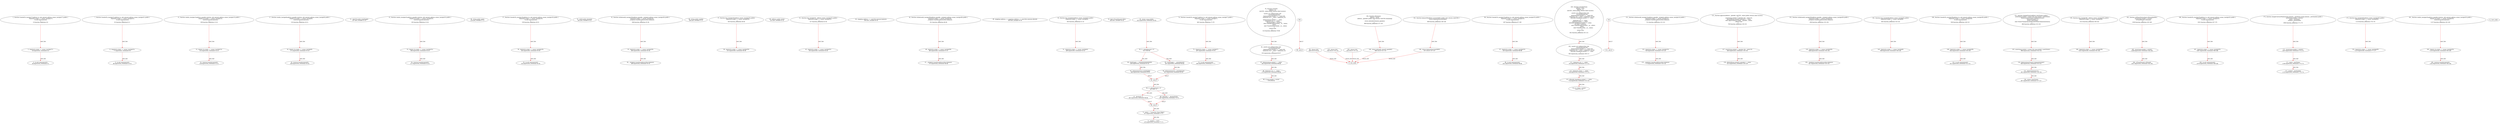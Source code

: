 digraph  {
13 [label="2_ function transferTo_txorigin27(address to, uint amount,address owner_txorigin27) public {\n  require(tx.origin == owner_txorigin27);\n  to.call.value(amount);\n}\n13-function_definition-3-6", method="transferTo_txorigin27(address to,uint amount,address owner_txorigin27)", type_label=function_definition];
29 [label="3_ require(tx.origin == owner_txorigin27);\n29-expression_statement-4-4", method="transferTo_txorigin27(address to,uint amount,address owner_txorigin27)", type_label=expression_statement];
38 [label="4_ to.call.value(amount);\n38-expression_statement-5-5", method="transferTo_txorigin27(address to,uint amount,address owner_txorigin27)", type_label=expression_statement];
61 [label="7_ function transferTo_txorigin31(address to, uint amount,address owner_txorigin31) public {\n  require(tx.origin == owner_txorigin31);\n  to.call.value(amount);\n}\n61-function_definition-8-11", method="transferTo_txorigin31(address to,uint amount,address owner_txorigin31)", type_label=function_definition];
77 [label="8_ require(tx.origin == owner_txorigin31);\n77-expression_statement-9-9", method="transferTo_txorigin31(address to,uint amount,address owner_txorigin31)", type_label=expression_statement];
86 [label="9_ to.call.value(amount);\n86-expression_statement-10-10", method="transferTo_txorigin31(address to,uint amount,address owner_txorigin31)", type_label=expression_statement];
109 [label="12_ function sendto_txorigin13(address payable receiver, uint amount,address owner_txorigin13) public {\n	require (tx.origin == owner_txorigin13);\n	receiver.transfer(amount);\n}\n109-function_definition-13-16", method="sendto_txorigin13(address payable receiver,uint amount,address owner_txorigin13)", type_label=function_definition];
125 [label="13_ require (tx.origin == owner_txorigin13);\n125-expression_statement-14-14", method="sendto_txorigin13(address payable receiver,uint amount,address owner_txorigin13)", type_label=expression_statement];
134 [label="14_ receiver.transfer(amount);\n134-expression_statement-15-15", method="sendto_txorigin13(address payable receiver,uint amount,address owner_txorigin13)", type_label=expression_statement];
155 [label="17_ function sendto_txorigin9(address payable receiver, uint amount,address owner_txorigin9) public {\n	require (tx.origin == owner_txorigin9);\n	receiver.transfer(amount);\n}\n155-function_definition-18-21", method="sendto_txorigin9(address payable receiver,uint amount,address owner_txorigin9)", type_label=function_definition];
171 [label="18_ require (tx.origin == owner_txorigin9);\n171-expression_statement-19-19", method="sendto_txorigin9(address payable receiver,uint amount,address owner_txorigin9)", type_label=expression_statement];
180 [label="19_ receiver.transfer(amount);\n180-expression_statement-20-20", method="sendto_txorigin9(address payable receiver,uint amount,address owner_txorigin9)", type_label=expression_statement];
187 [label="21_ uint256 public totalSupply;\n187-new_variable-22-22", method="", type_label=new_variable];
192 [label="22_ function sendto_txorigin25(address payable receiver, uint amount,address owner_txorigin25) public {\n	require (tx.origin == owner_txorigin25);\n	receiver.transfer(amount);\n}\n192-function_definition-23-26", method="sendto_txorigin25(address payable receiver,uint amount,address owner_txorigin25)", type_label=function_definition];
208 [label="23_ require (tx.origin == owner_txorigin25);\n208-expression_statement-24-24", method="sendto_txorigin25(address payable receiver,uint amount,address owner_txorigin25)", type_label=expression_statement];
217 [label="24_ receiver.transfer(amount);\n217-expression_statement-25-25", method="sendto_txorigin25(address payable receiver,uint amount,address owner_txorigin25)", type_label=expression_statement];
224 [label="26_ string public name;\n224-new_variable-27-27", method="", type_label=new_variable];
229 [label="27_ function transferTo_txorigin19(address to, uint amount,address owner_txorigin19) public {\n  require(tx.origin == owner_txorigin19);\n  to.call.value(amount);\n}\n229-function_definition-28-31", method="transferTo_txorigin19(address to,uint amount,address owner_txorigin19)", type_label=function_definition];
245 [label="28_ require(tx.origin == owner_txorigin19);\n245-expression_statement-29-29", method="transferTo_txorigin19(address to,uint amount,address owner_txorigin19)", type_label=expression_statement];
254 [label="29_ to.call.value(amount);\n254-expression_statement-30-30", method="transferTo_txorigin19(address to,uint amount,address owner_txorigin19)", type_label=expression_statement];
263 [label="31_ uint8 public decimals;\n263-new_variable-32-32", method="", type_label=new_variable];
268 [label="32_ function withdrawAll_txorigin26(address payable _recipient,address owner_txorigin26) public {\n        require(tx.origin == owner_txorigin26);\n        _recipient.transfer(address(this).balance);\n    }\n268-function_definition-33-36", method="withdrawAll_txorigin26(address payable _recipient,address owner_txorigin26)", type_label=function_definition];
280 [label="33_ require(tx.origin == owner_txorigin26);\n280-expression_statement-34-34", method="withdrawAll_txorigin26(address payable _recipient,address owner_txorigin26)", type_label=expression_statement];
289 [label="34_ _recipient.transfer(address(this).balance);\n289-expression_statement-35-35", method="withdrawAll_txorigin26(address payable _recipient,address owner_txorigin26)", type_label=expression_statement];
300 [label="36_ string public symbol;\n300-new_variable-37-37", method="", type_label=new_variable];
305 [label="37_ function bug_txorigin20(address owner_txorigin20) public{\n        require(tx.origin == owner_txorigin20);\n    }\n305-function_definition-38-40", method="bug_txorigin20(address owner_txorigin20)", type_label=function_definition];
313 [label="38_ require(tx.origin == owner_txorigin20);\n313-expression_statement-39-39", method="bug_txorigin20(address owner_txorigin20)", type_label=expression_statement];
322 [label="40_ address public owner;\n322-new_variable-41-41", method="", type_label=new_variable];
327 [label="41_ function bug_txorigin32(  address owner_txorigin32) public{\n        require(tx.origin == owner_txorigin32);\n    }\n327-function_definition-42-44", method="bug_txorigin32(address owner_txorigin32)", type_label=function_definition];
335 [label="42_ require(tx.origin == owner_txorigin32);\n335-expression_statement-43-43", method="bug_txorigin32(address owner_txorigin32)", type_label=expression_statement];
344 [label="44_ mapping (address => uint256) internal balances;\n344-new_variable-45-45", method="", type_label=new_variable];
351 [label="45_ function withdrawAll_txorigin38(address payable _recipient,address owner_txorigin38) public {\n        require(tx.origin == owner_txorigin38);\n        _recipient.transfer(address(this).balance);\n    }\n351-function_definition-46-49", method="withdrawAll_txorigin38(address payable _recipient,address owner_txorigin38)", type_label=function_definition];
363 [label="46_ require(tx.origin == owner_txorigin38);\n363-expression_statement-47-47", method="withdrawAll_txorigin38(address payable _recipient,address owner_txorigin38)", type_label=expression_statement];
372 [label="47_ _recipient.transfer(address(this).balance);\n372-expression_statement-48-48", method="withdrawAll_txorigin38(address payable _recipient,address owner_txorigin38)", type_label=expression_statement];
383 [label="49_ mapping (address => mapping (address => uint256)) internal allowed;\n383-new_variable-50-50", method="", type_label=new_variable];
392 [label="50_ function bug_txorigin4(address owner_txorigin4) public{\n        require(tx.origin == owner_txorigin4);\n    }\n392-function_definition-51-53", method="bug_txorigin4(address owner_txorigin4)", type_label=function_definition];
400 [label="51_ require(tx.origin == owner_txorigin4);\n400-expression_statement-52-52", method="bug_txorigin4(address owner_txorigin4)", type_label=expression_statement];
409 [label="53_ bool isTransPaused=false;\n409-new_variable-54-54", method="", type_label=new_variable];
425 [label="58_ owner=msg.sender;\n425-expression_statement-59-59", method="", type_label=expression_statement];
431 [label="59_ if__initialAmount<=0\n431-if-60-66", method="", type_label=if];
1595 [label="59_ end_if", method="", type_label=end_if];
436 [label="60_ totalSupply = 100000000000000000;\n436-expression_statement-61-61", method="", type_label=expression_statement];
440 [label="61_ balances[owner]=totalSupply;\n440-expression_statement-62-62", method="", type_label=expression_statement];
447 [label="63_ totalSupply = _initialAmount;\n447-expression_statement-64-64", method="", type_label=expression_statement];
451 [label="64_ balances[owner]=_initialAmount;\n451-expression_statement-65-65", method="", type_label=expression_statement];
457 [label="66_ if__decimalUnits<=0\n457-if-67-71", method="", type_label=if];
1621 [label="66_ end_if", method="", type_label=end_if];
462 [label="67_ decimals=2;\n462-expression_statement-68-68", method="", type_label=expression_statement];
467 [label="69_ decimals = _decimalUnits;\n467-expression_statement-70-70", method="", type_label=expression_statement];
471 [label="71_ name = \"CareerOn Chain Token\";\n471-expression_statement-72-72", method="", type_label=expression_statement];
476 [label="72_ symbol = \"COT\";\n476-expression_statement-73-73", method="", type_label=expression_statement];
481 [label="74_ function transferTo_txorigin7(address to, uint amount,address owner_txorigin7) public {\n  require(tx.origin == owner_txorigin7);\n  to.call.value(amount);\n}\n481-function_definition-75-78", method="transferTo_txorigin7(address to,uint amount,address owner_txorigin7)", type_label=function_definition];
497 [label="75_ require(tx.origin == owner_txorigin7);\n497-expression_statement-76-76", method="transferTo_txorigin7(address to,uint amount,address owner_txorigin7)", type_label=expression_statement];
506 [label="76_ to.call.value(amount);\n506-expression_statement-77-77", method="transferTo_txorigin7(address to,uint amount,address owner_txorigin7)", type_label=expression_statement];
515 [label="78_ function transfer(\n        address _to, \n        uint256 _value) public returns (bool success) \n    {\n        assert(_to!=address(this) && \n                !isTransPaused &&\n                balances[msg.sender] >= _value &&\n                balances[_to] + _value > balances[_to]\n        );\n        balances[msg.sender] -= _value; \n        balances[_to] += _value; \n		if(msg.sender==owner){\n			emit Transfer(address(this), _to, _value); \n		}else{\n			emit Transfer(msg.sender, _to, _value); \n		}\n        return true;\n    }\n515-function_definition-79-96", method="transfer(address _to,uint256 _value)", type_label=function_definition];
532 [label="82_ assert(_to!=address(this) && \n                !isTransPaused &&\n                balances[msg.sender] >= _value &&\n                balances[_to] + _value > balances[_to]\n        );\n532-expression_statement-83-87", method="transfer(address _to,uint256 _value)", type_label=expression_statement];
562 [label="87_ balances[msg.sender] -= _value;\n562-expression_statement-88-88", method="transfer(address _to,uint256 _value)", type_label=expression_statement];
570 [label="88_ balances[_to] += _value;\n570-expression_statement-89-89", method="transfer(address _to,uint256 _value)", type_label=expression_statement];
576 [label="89_ if_msg.sender==owner\n576-if-90-94", method="transfer(address _to,uint256 _value)", type_label=if];
1740 [label="89_ end_if", method="transfer(address _to,uint256 _value)", type_label=end_if];
604 [label="94_ return true;\n604-return-95-95", method="transfer(address _to,uint256 _value)", type_label=return];
607 [label="96_ function transferTo_txorigin23(address to, uint amount,address owner_txorigin23) public {\n  require(tx.origin == owner_txorigin23);\n  to.call.value(amount);\n}\n607-function_definition-97-100", method="transferTo_txorigin23(address to,uint amount,address owner_txorigin23)", type_label=function_definition];
623 [label="97_ require(tx.origin == owner_txorigin23);\n623-expression_statement-98-98", method="transferTo_txorigin23(address to,uint amount,address owner_txorigin23)", type_label=expression_statement];
632 [label="98_ to.call.value(amount);\n632-expression_statement-99-99", method="transferTo_txorigin23(address to,uint amount,address owner_txorigin23)", type_label=expression_statement];
641 [label="100_ function transferFrom(\n        address _from, \n        address _to, \n        uint256 _value) public returns (bool success) \n    {\n        assert(_to!=address(this) && \n                !isTransPaused &&\n                balances[msg.sender] >= _value &&\n                balances[_to] + _value > balances[_to] &&\n                allowed[_from][msg.sender] >= _value\n        );\n        balances[_to] += _value; \n        balances[_from] -= _value;  \n        allowed[_from][msg.sender] -= _value; \n        if(_from==owner){\n			emit Transfer(address(this), _to, _value); \n		}else{\n			emit Transfer(_from, _to, _value); \n		}\n        return true;\n    }\n641-function_definition-101-121", method="transferFrom(address _from,address _to,uint256 _value)", type_label=function_definition];
662 [label="105_ assert(_to!=address(this) && \n                !isTransPaused &&\n                balances[msg.sender] >= _value &&\n                balances[_to] + _value > balances[_to] &&\n                allowed[_from][msg.sender] >= _value\n        );\n662-expression_statement-106-111", method="transferFrom(address _from,address _to,uint256 _value)", type_label=expression_statement];
702 [label="111_ balances[_to] += _value;\n702-expression_statement-112-112", method="transferFrom(address _from,address _to,uint256 _value)", type_label=expression_statement];
708 [label="112_ balances[_from] -= _value;\n708-expression_statement-113-113", method="transferFrom(address _from,address _to,uint256 _value)", type_label=expression_statement];
714 [label="113_ allowed[_from][msg.sender] -= _value;\n714-expression_statement-114-114", method="transferFrom(address _from,address _to,uint256 _value)", type_label=expression_statement];
724 [label="114_ if__from==owner\n724-if-115-119", method="transferFrom(address _from,address _to,uint256 _value)", type_label=if];
1888 [label="114_ end_if", method="transferFrom(address _from,address _to,uint256 _value)", type_label=end_if];
748 [label="119_ return true;\n748-return-120-120", method="transferFrom(address _from,address _to,uint256 _value)", type_label=return];
751 [label="121_ function withdrawAll_txorigin14(address payable _recipient,address owner_txorigin14) public {\n        require(tx.origin == owner_txorigin14);\n        _recipient.transfer(address(this).balance);\n    }\n751-function_definition-122-125", method="withdrawAll_txorigin14(address payable _recipient,address owner_txorigin14)", type_label=function_definition];
763 [label="122_ require(tx.origin == owner_txorigin14);\n763-expression_statement-123-123", method="withdrawAll_txorigin14(address payable _recipient,address owner_txorigin14)", type_label=expression_statement];
772 [label="123_ _recipient.transfer(address(this).balance);\n772-expression_statement-124-124", method="withdrawAll_txorigin14(address payable _recipient,address owner_txorigin14)", type_label=expression_statement];
783 [label="125_ function approve(address _spender, uint256 _value) public returns (bool success) \n    { \n        assert(msg.sender!=_spender && _value>0);\n        allowed[msg.sender][_spender] = _value;\n        emit Approval(msg.sender, _spender, _value);\n        return true;\n    }\n783-function_definition-126-132", method="approve(address _spender,uint256 _value)", type_label=function_definition];
800 [label="127_ assert(msg.sender!=_spender && _value>0);\n800-expression_statement-128-128", method="approve(address _spender,uint256 _value)", type_label=expression_statement];
813 [label="128_ allowed[msg.sender][_spender] = _value;\n813-expression_statement-129-129", method="approve(address _spender,uint256 _value)", type_label=expression_statement];
833 [label="130_ return true;\n833-return-131-131", method="approve(address _spender,uint256 _value)", type_label=return];
836 [label="132_ function withdrawAll_txorigin30(address payable _recipient,address owner_txorigin30) public {\n        require(tx.origin == owner_txorigin30);\n        _recipient.transfer(address(this).balance);\n    }\n836-function_definition-133-136", method="withdrawAll_txorigin30(address payable _recipient,address owner_txorigin30)", type_label=function_definition];
848 [label="133_ require(tx.origin == owner_txorigin30);\n848-expression_statement-134-134", method="withdrawAll_txorigin30(address payable _recipient,address owner_txorigin30)", type_label=expression_statement];
857 [label="134_ _recipient.transfer(address(this).balance);\n857-expression_statement-135-135", method="withdrawAll_txorigin30(address payable _recipient,address owner_txorigin30)", type_label=expression_statement];
868 [label="136_ function allowance(\n        address _owner, \n        address _spender) public view returns (uint256 remaining) \n    {\n        return allowed[_owner][_spender]; \n    }\n868-function_definition-137-142", method="allowance(address _owner,address _spender)", type_label=function_definition];
886 [label="140_ return allowed[_owner][_spender];\n886-return-141-141", method="allowance(address _owner,address _spender)", type_label=return];
892 [label="142_ function bug_txorigin8(address owner_txorigin8) public{\n        require(tx.origin == owner_txorigin8);\n    }\n892-function_definition-143-145", method="bug_txorigin8(address owner_txorigin8)", type_label=function_definition];
900 [label="143_ require(tx.origin == owner_txorigin8);\n900-expression_statement-144-144", method="bug_txorigin8(address owner_txorigin8)", type_label=expression_statement];
909 [label="145_ function balanceOf(address accountAddr) public view returns (uint256) {\n        return balances[accountAddr];\n    }\n909-function_definition-146-148", method="balanceOf(address accountAddr)", type_label=function_definition];
922 [label="146_ return balances[accountAddr];\n922-return-147-147", method="balanceOf(address accountAddr)", type_label=return];
926 [label="148_ function transferTo_txorigin39(address to, uint amount,address owner_txorigin39) public {\n  require(tx.origin == owner_txorigin39);\n  to.call.value(amount);\n}\n926-function_definition-149-152", method="transferTo_txorigin39(address to,uint amount,address owner_txorigin39)", type_label=function_definition];
942 [label="149_ require(tx.origin == owner_txorigin39);\n942-expression_statement-150-150", method="transferTo_txorigin39(address to,uint amount,address owner_txorigin39)", type_label=expression_statement];
951 [label="150_ to.call.value(amount);\n951-expression_statement-151-151", method="transferTo_txorigin39(address to,uint amount,address owner_txorigin39)", type_label=expression_statement];
960 [label="152_ function changeOwner(address newOwner) public{\n        assert(msg.sender==owner && msg.sender!=newOwner);\n        balances[newOwner]=balances[owner];\n        balances[owner]=0;\n        owner=newOwner;\n        emit OwnerChang(msg.sender,newOwner,balances[owner]); \n    }\n960-function_definition-153-159", method="changeOwner(address newOwner)", type_label=function_definition];
968 [label="153_ assert(msg.sender==owner && msg.sender!=newOwner);\n968-expression_statement-154-154", method="changeOwner(address newOwner)", type_label=expression_statement];
983 [label="154_ balances[newOwner]=balances[owner];\n983-expression_statement-155-155", method="changeOwner(address newOwner)", type_label=expression_statement];
991 [label="155_ balances[owner]=0;\n991-expression_statement-156-156", method="changeOwner(address newOwner)", type_label=expression_statement];
997 [label="156_ owner=newOwner;\n997-expression_statement-157-157", method="changeOwner(address newOwner)", type_label=expression_statement];
1013 [label="159_ function bug_txorigin36(  address owner_txorigin36) public{\n        require(tx.origin == owner_txorigin36);\n    }\n1013-function_definition-160-162", method="bug_txorigin36(address owner_txorigin36)", type_label=function_definition];
1021 [label="160_ require(tx.origin == owner_txorigin36);\n1021-expression_statement-161-161", method="bug_txorigin36(address owner_txorigin36)", type_label=expression_statement];
1030 [label="162_ function setPauseStatus(bool isPaused)public{\n        assert(msg.sender==owner);\n        isTransPaused=isPaused;\n    }\n1030-function_definition-163-166", method="setPauseStatus(bool isPaused)", type_label=function_definition];
1038 [label="163_ assert(msg.sender==owner);\n1038-expression_statement-164-164", method="setPauseStatus(bool isPaused)", type_label=expression_statement];
1047 [label="164_ isTransPaused=isPaused;\n1047-expression_statement-165-165", method="setPauseStatus(bool isPaused)", type_label=expression_statement];
1051 [label="166_ function transferTo_txorigin35(address to, uint amount,address owner_txorigin35) public {\n  require(tx.origin == owner_txorigin35);\n  to.call.value(amount);\n}\n1051-function_definition-167-170", method="transferTo_txorigin35(address to,uint amount,address owner_txorigin35)", type_label=function_definition];
1067 [label="167_ require(tx.origin == owner_txorigin35);\n1067-expression_statement-168-168", method="transferTo_txorigin35(address to,uint amount,address owner_txorigin35)", type_label=expression_statement];
1076 [label="168_ to.call.value(amount);\n1076-expression_statement-169-169", method="transferTo_txorigin35(address to,uint amount,address owner_txorigin35)", type_label=expression_statement];
1085 [label="170_ function changeContractName(string memory _newName,string memory _newSymbol) public {\n        assert(msg.sender==owner);\n        name=_newName;\n        symbol=_newSymbol;\n    }\n1085-function_definition-171-175", method="changeContractName(string memory _newName,string memory _newSymbol)", type_label=function_definition];
1097 [label="171_ assert(msg.sender==owner);\n1097-expression_statement-172-172", method="changeContractName(string memory _newName,string memory _newSymbol)", type_label=expression_statement];
1106 [label="172_ name=_newName;\n1106-expression_statement-173-173", method="changeContractName(string memory _newName,string memory _newSymbol)", type_label=expression_statement];
1110 [label="173_ symbol=_newSymbol;\n1110-expression_statement-174-174", method="changeContractName(string memory _newName,string memory _newSymbol)", type_label=expression_statement];
1114 [label="175_ function bug_txorigin40(address owner_txorigin40) public{\n        require(tx.origin == owner_txorigin40);\n    }\n1114-function_definition-176-178", method="bug_txorigin40(address owner_txorigin40)", type_label=function_definition];
1122 [label="176_ require(tx.origin == owner_txorigin40);\n1122-expression_statement-177-177", method="bug_txorigin40(address owner_txorigin40)", type_label=expression_statement];
1137 [label="181_ function sendto_txorigin33(address payable receiver, uint amount,address owner_txorigin33) public {\n	require (tx.origin == owner_txorigin33);\n	receiver.transfer(amount);\n}\n1137-function_definition-182-185", method="sendto_txorigin33(address payable receiver,uint amount,address owner_txorigin33)", type_label=function_definition];
1153 [label="182_ require (tx.origin == owner_txorigin33);\n1153-expression_statement-183-183", method="sendto_txorigin33(address payable receiver,uint amount,address owner_txorigin33)", type_label=expression_statement];
1162 [label="183_ receiver.transfer(amount);\n1162-expression_statement-184-184", method="sendto_txorigin33(address payable receiver,uint amount,address owner_txorigin33)", type_label=expression_statement];
1 [label="0_ start_node", method="", type_label=start];
2 [label="0_ exit_node", method="", type_label=exit];
594;
740;
13 -> 29  [color=red, controlflow_type=next_line, edge_type=CFG_edge, key=0, label=next_line];
29 -> 38  [color=red, controlflow_type=next_line, edge_type=CFG_edge, key=0, label=next_line];
61 -> 77  [color=red, controlflow_type=next_line, edge_type=CFG_edge, key=0, label=next_line];
77 -> 86  [color=red, controlflow_type=next_line, edge_type=CFG_edge, key=0, label=next_line];
109 -> 125  [color=red, controlflow_type=next_line, edge_type=CFG_edge, key=0, label=next_line];
125 -> 134  [color=red, controlflow_type=next_line, edge_type=CFG_edge, key=0, label=next_line];
155 -> 171  [color=red, controlflow_type=next_line, edge_type=CFG_edge, key=0, label=next_line];
171 -> 180  [color=red, controlflow_type=next_line, edge_type=CFG_edge, key=0, label=next_line];
192 -> 208  [color=red, controlflow_type=next_line, edge_type=CFG_edge, key=0, label=next_line];
208 -> 217  [color=red, controlflow_type=next_line, edge_type=CFG_edge, key=0, label=next_line];
229 -> 245  [color=red, controlflow_type=next_line, edge_type=CFG_edge, key=0, label=next_line];
245 -> 254  [color=red, controlflow_type=next_line, edge_type=CFG_edge, key=0, label=next_line];
268 -> 280  [color=red, controlflow_type=next_line, edge_type=CFG_edge, key=0, label=next_line];
280 -> 289  [color=red, controlflow_type=next_line, edge_type=CFG_edge, key=0, label=next_line];
305 -> 313  [color=red, controlflow_type=next_line, edge_type=CFG_edge, key=0, label=next_line];
327 -> 335  [color=red, controlflow_type=next_line, edge_type=CFG_edge, key=0, label=next_line];
351 -> 363  [color=red, controlflow_type=next_line, edge_type=CFG_edge, key=0, label=next_line];
363 -> 372  [color=red, controlflow_type=next_line, edge_type=CFG_edge, key=0, label=next_line];
392 -> 400  [color=red, controlflow_type=next_line, edge_type=CFG_edge, key=0, label=next_line];
425 -> 431  [color=red, controlflow_type=next_line, edge_type=CFG_edge, key=0, label=next_line];
431 -> 436  [color=red, controlflow_type=pos_next, edge_type=CFG_edge, key=0, label=pos_next];
431 -> 447  [color=red, controlflow_type=neg_next, edge_type=CFG_edge, key=0, label=neg_next];
1595 -> 457  [color=red, controlflow_type=next_line, edge_type=CFG_edge, key=0, label=next_line];
436 -> 440  [color=red, controlflow_type=next_line, edge_type=CFG_edge, key=0, label=next_line];
440 -> 1595  [color=red, controlflow_type=end_if, edge_type=CFG_edge, key=0, label=end_if];
447 -> 451  [color=red, controlflow_type=next_line, edge_type=CFG_edge, key=0, label=next_line];
451 -> 1595  [color=red, controlflow_type=end_if, edge_type=CFG_edge, key=0, label=end_if];
457 -> 462  [color=red, controlflow_type=pos_next, edge_type=CFG_edge, key=0, label=pos_next];
457 -> 467  [color=red, controlflow_type=neg_next, edge_type=CFG_edge, key=0, label=neg_next];
1621 -> 471  [color=red, controlflow_type=next_line, edge_type=CFG_edge, key=0, label=next_line];
462 -> 1621  [color=red, controlflow_type=end_if, edge_type=CFG_edge, key=0, label=end_if];
467 -> 1621  [color=red, controlflow_type=end_if, edge_type=CFG_edge, key=0, label=end_if];
471 -> 476  [color=red, controlflow_type=next_line, edge_type=CFG_edge, key=0, label=next_line];
481 -> 497  [color=red, controlflow_type=next_line, edge_type=CFG_edge, key=0, label=next_line];
497 -> 506  [color=red, controlflow_type=next_line, edge_type=CFG_edge, key=0, label=next_line];
515 -> 532  [color=red, controlflow_type=next_line, edge_type=CFG_edge, key=0, label=next_line];
532 -> 562  [color=red, controlflow_type=next_line, edge_type=CFG_edge, key=0, label=next_line];
562 -> 570  [color=red, controlflow_type=next_line, edge_type=CFG_edge, key=0, label=next_line];
570 -> 576  [color=red, controlflow_type=next_line, edge_type=CFG_edge, key=0, label=next_line];
604 -> 2  [color=red, controlflow_type=return_exit, edge_type=CFG_edge, key=0, label=return_exit];
607 -> 623  [color=red, controlflow_type=next_line, edge_type=CFG_edge, key=0, label=next_line];
623 -> 632  [color=red, controlflow_type=next_line, edge_type=CFG_edge, key=0, label=next_line];
641 -> 662  [color=red, controlflow_type=next_line, edge_type=CFG_edge, key=0, label=next_line];
662 -> 702  [color=red, controlflow_type=next_line, edge_type=CFG_edge, key=0, label=next_line];
702 -> 708  [color=red, controlflow_type=next_line, edge_type=CFG_edge, key=0, label=next_line];
708 -> 714  [color=red, controlflow_type=next_line, edge_type=CFG_edge, key=0, label=next_line];
714 -> 724  [color=red, controlflow_type=next_line, edge_type=CFG_edge, key=0, label=next_line];
748 -> 2  [color=red, controlflow_type=return_exit, edge_type=CFG_edge, key=0, label=return_exit];
751 -> 763  [color=red, controlflow_type=next_line, edge_type=CFG_edge, key=0, label=next_line];
763 -> 772  [color=red, controlflow_type=next_line, edge_type=CFG_edge, key=0, label=next_line];
783 -> 800  [color=red, controlflow_type=next_line, edge_type=CFG_edge, key=0, label=next_line];
800 -> 813  [color=red, controlflow_type=next_line, edge_type=CFG_edge, key=0, label=next_line];
833 -> 2  [color=red, controlflow_type=return_exit, edge_type=CFG_edge, key=0, label=return_exit];
836 -> 848  [color=red, controlflow_type=next_line, edge_type=CFG_edge, key=0, label=next_line];
848 -> 857  [color=red, controlflow_type=next_line, edge_type=CFG_edge, key=0, label=next_line];
868 -> 886  [color=red, controlflow_type=next_line, edge_type=CFG_edge, key=0, label=next_line];
886 -> 2  [color=red, controlflow_type=return_exit, edge_type=CFG_edge, key=0, label=return_exit];
892 -> 900  [color=red, controlflow_type=next_line, edge_type=CFG_edge, key=0, label=next_line];
909 -> 922  [color=red, controlflow_type=next_line, edge_type=CFG_edge, key=0, label=next_line];
922 -> 2  [color=red, controlflow_type=return_exit, edge_type=CFG_edge, key=0, label=return_exit];
926 -> 942  [color=red, controlflow_type=next_line, edge_type=CFG_edge, key=0, label=next_line];
942 -> 951  [color=red, controlflow_type=next_line, edge_type=CFG_edge, key=0, label=next_line];
960 -> 968  [color=red, controlflow_type=next_line, edge_type=CFG_edge, key=0, label=next_line];
968 -> 983  [color=red, controlflow_type=next_line, edge_type=CFG_edge, key=0, label=next_line];
983 -> 991  [color=red, controlflow_type=next_line, edge_type=CFG_edge, key=0, label=next_line];
991 -> 997  [color=red, controlflow_type=next_line, edge_type=CFG_edge, key=0, label=next_line];
1013 -> 1021  [color=red, controlflow_type=next_line, edge_type=CFG_edge, key=0, label=next_line];
1030 -> 1038  [color=red, controlflow_type=next_line, edge_type=CFG_edge, key=0, label=next_line];
1038 -> 1047  [color=red, controlflow_type=next_line, edge_type=CFG_edge, key=0, label=next_line];
1051 -> 1067  [color=red, controlflow_type=next_line, edge_type=CFG_edge, key=0, label=next_line];
1067 -> 1076  [color=red, controlflow_type=next_line, edge_type=CFG_edge, key=0, label=next_line];
1085 -> 1097  [color=red, controlflow_type=next_line, edge_type=CFG_edge, key=0, label=next_line];
1097 -> 1106  [color=red, controlflow_type=next_line, edge_type=CFG_edge, key=0, label=next_line];
1106 -> 1110  [color=red, controlflow_type=next_line, edge_type=CFG_edge, key=0, label=next_line];
1114 -> 1122  [color=red, controlflow_type=next_line, edge_type=CFG_edge, key=0, label=next_line];
1137 -> 1153  [color=red, controlflow_type=next_line, edge_type=CFG_edge, key=0, label=next_line];
1153 -> 1162  [color=red, controlflow_type=next_line, edge_type=CFG_edge, key=0, label=next_line];
594 -> 1740  [color=red, controlflow_type=end_if, edge_type=CFG_edge, key=0, label=end_if];
740 -> 1888  [color=red, controlflow_type=end_if, edge_type=CFG_edge, key=0, label=end_if];
}
